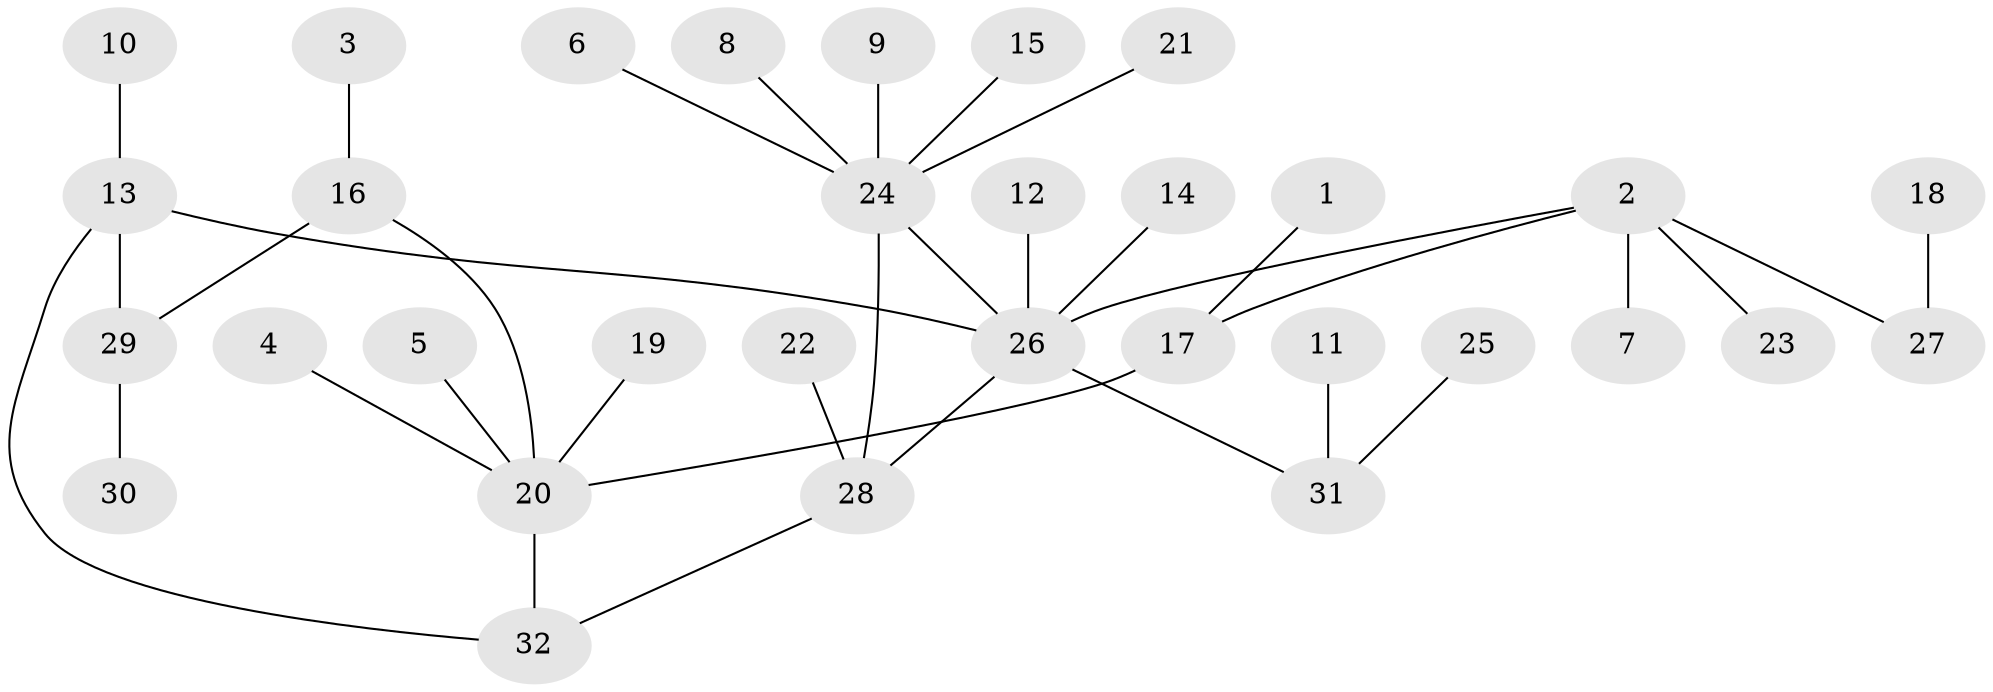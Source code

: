 // original degree distribution, {7: 0.03125, 5: 0.078125, 1: 0.625, 8: 0.03125, 4: 0.03125, 2: 0.171875, 6: 0.015625, 3: 0.015625}
// Generated by graph-tools (version 1.1) at 2025/49/03/09/25 03:49:59]
// undirected, 32 vertices, 35 edges
graph export_dot {
graph [start="1"]
  node [color=gray90,style=filled];
  1;
  2;
  3;
  4;
  5;
  6;
  7;
  8;
  9;
  10;
  11;
  12;
  13;
  14;
  15;
  16;
  17;
  18;
  19;
  20;
  21;
  22;
  23;
  24;
  25;
  26;
  27;
  28;
  29;
  30;
  31;
  32;
  1 -- 17 [weight=1.0];
  2 -- 7 [weight=1.0];
  2 -- 17 [weight=1.0];
  2 -- 23 [weight=1.0];
  2 -- 26 [weight=1.0];
  2 -- 27 [weight=1.0];
  3 -- 16 [weight=1.0];
  4 -- 20 [weight=1.0];
  5 -- 20 [weight=1.0];
  6 -- 24 [weight=1.0];
  8 -- 24 [weight=1.0];
  9 -- 24 [weight=1.0];
  10 -- 13 [weight=1.0];
  11 -- 31 [weight=1.0];
  12 -- 26 [weight=1.0];
  13 -- 26 [weight=1.0];
  13 -- 29 [weight=1.0];
  13 -- 32 [weight=1.0];
  14 -- 26 [weight=1.0];
  15 -- 24 [weight=1.0];
  16 -- 20 [weight=1.0];
  16 -- 29 [weight=1.0];
  17 -- 20 [weight=1.0];
  18 -- 27 [weight=1.0];
  19 -- 20 [weight=1.0];
  20 -- 32 [weight=1.0];
  21 -- 24 [weight=1.0];
  22 -- 28 [weight=1.0];
  24 -- 26 [weight=1.0];
  24 -- 28 [weight=1.0];
  25 -- 31 [weight=1.0];
  26 -- 28 [weight=1.0];
  26 -- 31 [weight=1.0];
  28 -- 32 [weight=1.0];
  29 -- 30 [weight=1.0];
}
